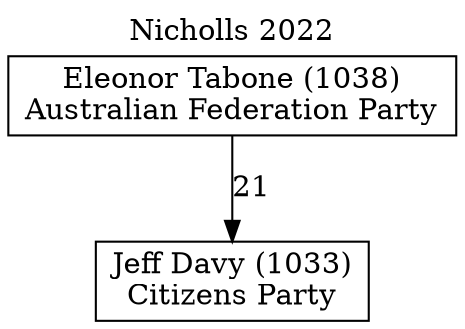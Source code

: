 // House preference flow
digraph "Jeff Davy (1033)_Nicholls_2022" {
	graph [label="Nicholls 2022" labelloc=t mclimit=2]
	node [shape=box]
	"Jeff Davy (1033)" [label="Jeff Davy (1033)
Citizens Party"]
	"Eleonor Tabone (1038)" [label="Eleonor Tabone (1038)
Australian Federation Party"]
	"Eleonor Tabone (1038)" -> "Jeff Davy (1033)" [label=21]
}
